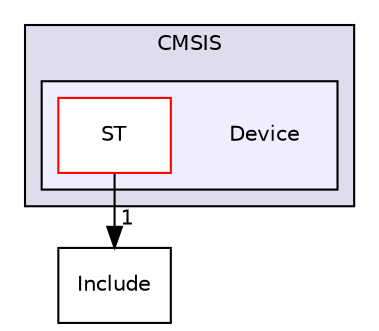 digraph "Drivers/CMSIS/Device" {
  compound=true
  node [ fontsize="10", fontname="Helvetica"];
  edge [ labelfontsize="10", labelfontname="Helvetica"];
  subgraph clusterdir_bd09ff09a9c7d83a4c030dbdaee94d76 {
    graph [ bgcolor="#ddddee", pencolor="black", label="CMSIS" fontname="Helvetica", fontsize="10", URL="dir_bd09ff09a9c7d83a4c030dbdaee94d76.html"]
  subgraph clusterdir_d21952a90114fc86c250d1e94e45c8f9 {
    graph [ bgcolor="#eeeeff", pencolor="black", label="" URL="dir_d21952a90114fc86c250d1e94e45c8f9.html"];
    dir_d21952a90114fc86c250d1e94e45c8f9 [shape=plaintext label="Device"];
    dir_ea9cefa8af0ea91d7388c22d57deabc7 [shape=box label="ST" color="red" fillcolor="white" style="filled" URL="dir_ea9cefa8af0ea91d7388c22d57deabc7.html"];
  }
  }
  dir_5d6a8c3e4e61116f4938be35d8adfd18 [shape=box label="Include" URL="dir_5d6a8c3e4e61116f4938be35d8adfd18.html"];
  dir_ea9cefa8af0ea91d7388c22d57deabc7->dir_5d6a8c3e4e61116f4938be35d8adfd18 [headlabel="1", labeldistance=1.5 headhref="dir_000013_000016.html"];
}
